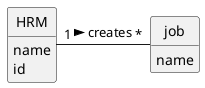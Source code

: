 @startuml
skinparam monochrome true
skinparam packageStyle rectangle
skinparam shadowing false

'left to right direction

skinparam classAttributeIconSize 0

hide circle
hide methods

'title Domain Model

'class Platform {
'  -description
'}


class job
 {
   name
}
'class User {
'    name
'    email
'    password
'}

class HRM{
  name
  id
}


HRM "1" - "*" job: creates  >
@enduml